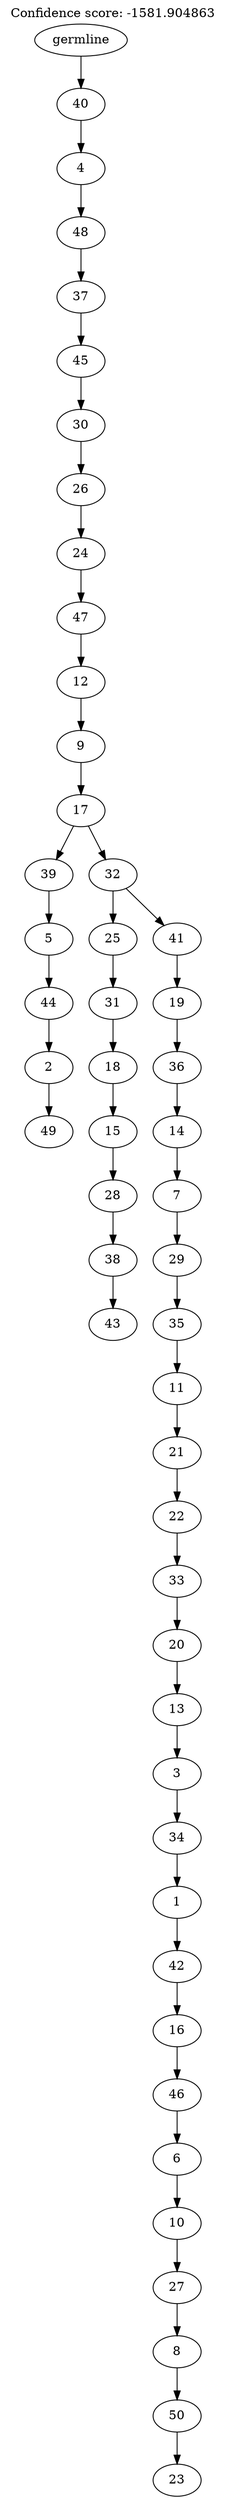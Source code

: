digraph g {
	"49" -> "50";
	"50" [label="49"];
	"48" -> "49";
	"49" [label="2"];
	"47" -> "48";
	"48" [label="44"];
	"46" -> "47";
	"47" [label="5"];
	"44" -> "45";
	"45" [label="43"];
	"43" -> "44";
	"44" [label="38"];
	"42" -> "43";
	"43" [label="28"];
	"41" -> "42";
	"42" [label="15"];
	"40" -> "41";
	"41" [label="18"];
	"39" -> "40";
	"40" [label="31"];
	"37" -> "38";
	"38" [label="23"];
	"36" -> "37";
	"37" [label="50"];
	"35" -> "36";
	"36" [label="8"];
	"34" -> "35";
	"35" [label="27"];
	"33" -> "34";
	"34" [label="10"];
	"32" -> "33";
	"33" [label="6"];
	"31" -> "32";
	"32" [label="46"];
	"30" -> "31";
	"31" [label="16"];
	"29" -> "30";
	"30" [label="42"];
	"28" -> "29";
	"29" [label="1"];
	"27" -> "28";
	"28" [label="34"];
	"26" -> "27";
	"27" [label="3"];
	"25" -> "26";
	"26" [label="13"];
	"24" -> "25";
	"25" [label="20"];
	"23" -> "24";
	"24" [label="33"];
	"22" -> "23";
	"23" [label="22"];
	"21" -> "22";
	"22" [label="21"];
	"20" -> "21";
	"21" [label="11"];
	"19" -> "20";
	"20" [label="35"];
	"18" -> "19";
	"19" [label="29"];
	"17" -> "18";
	"18" [label="7"];
	"16" -> "17";
	"17" [label="14"];
	"15" -> "16";
	"16" [label="36"];
	"14" -> "15";
	"15" [label="19"];
	"13" -> "14";
	"14" [label="41"];
	"13" -> "39";
	"39" [label="25"];
	"12" -> "13";
	"13" [label="32"];
	"12" -> "46";
	"46" [label="39"];
	"11" -> "12";
	"12" [label="17"];
	"10" -> "11";
	"11" [label="9"];
	"9" -> "10";
	"10" [label="12"];
	"8" -> "9";
	"9" [label="47"];
	"7" -> "8";
	"8" [label="24"];
	"6" -> "7";
	"7" [label="26"];
	"5" -> "6";
	"6" [label="30"];
	"4" -> "5";
	"5" [label="45"];
	"3" -> "4";
	"4" [label="37"];
	"2" -> "3";
	"3" [label="48"];
	"1" -> "2";
	"2" [label="4"];
	"0" -> "1";
	"1" [label="40"];
	"0" [label="germline"];
	labelloc="t";
	label="Confidence score: -1581.904863";
}
